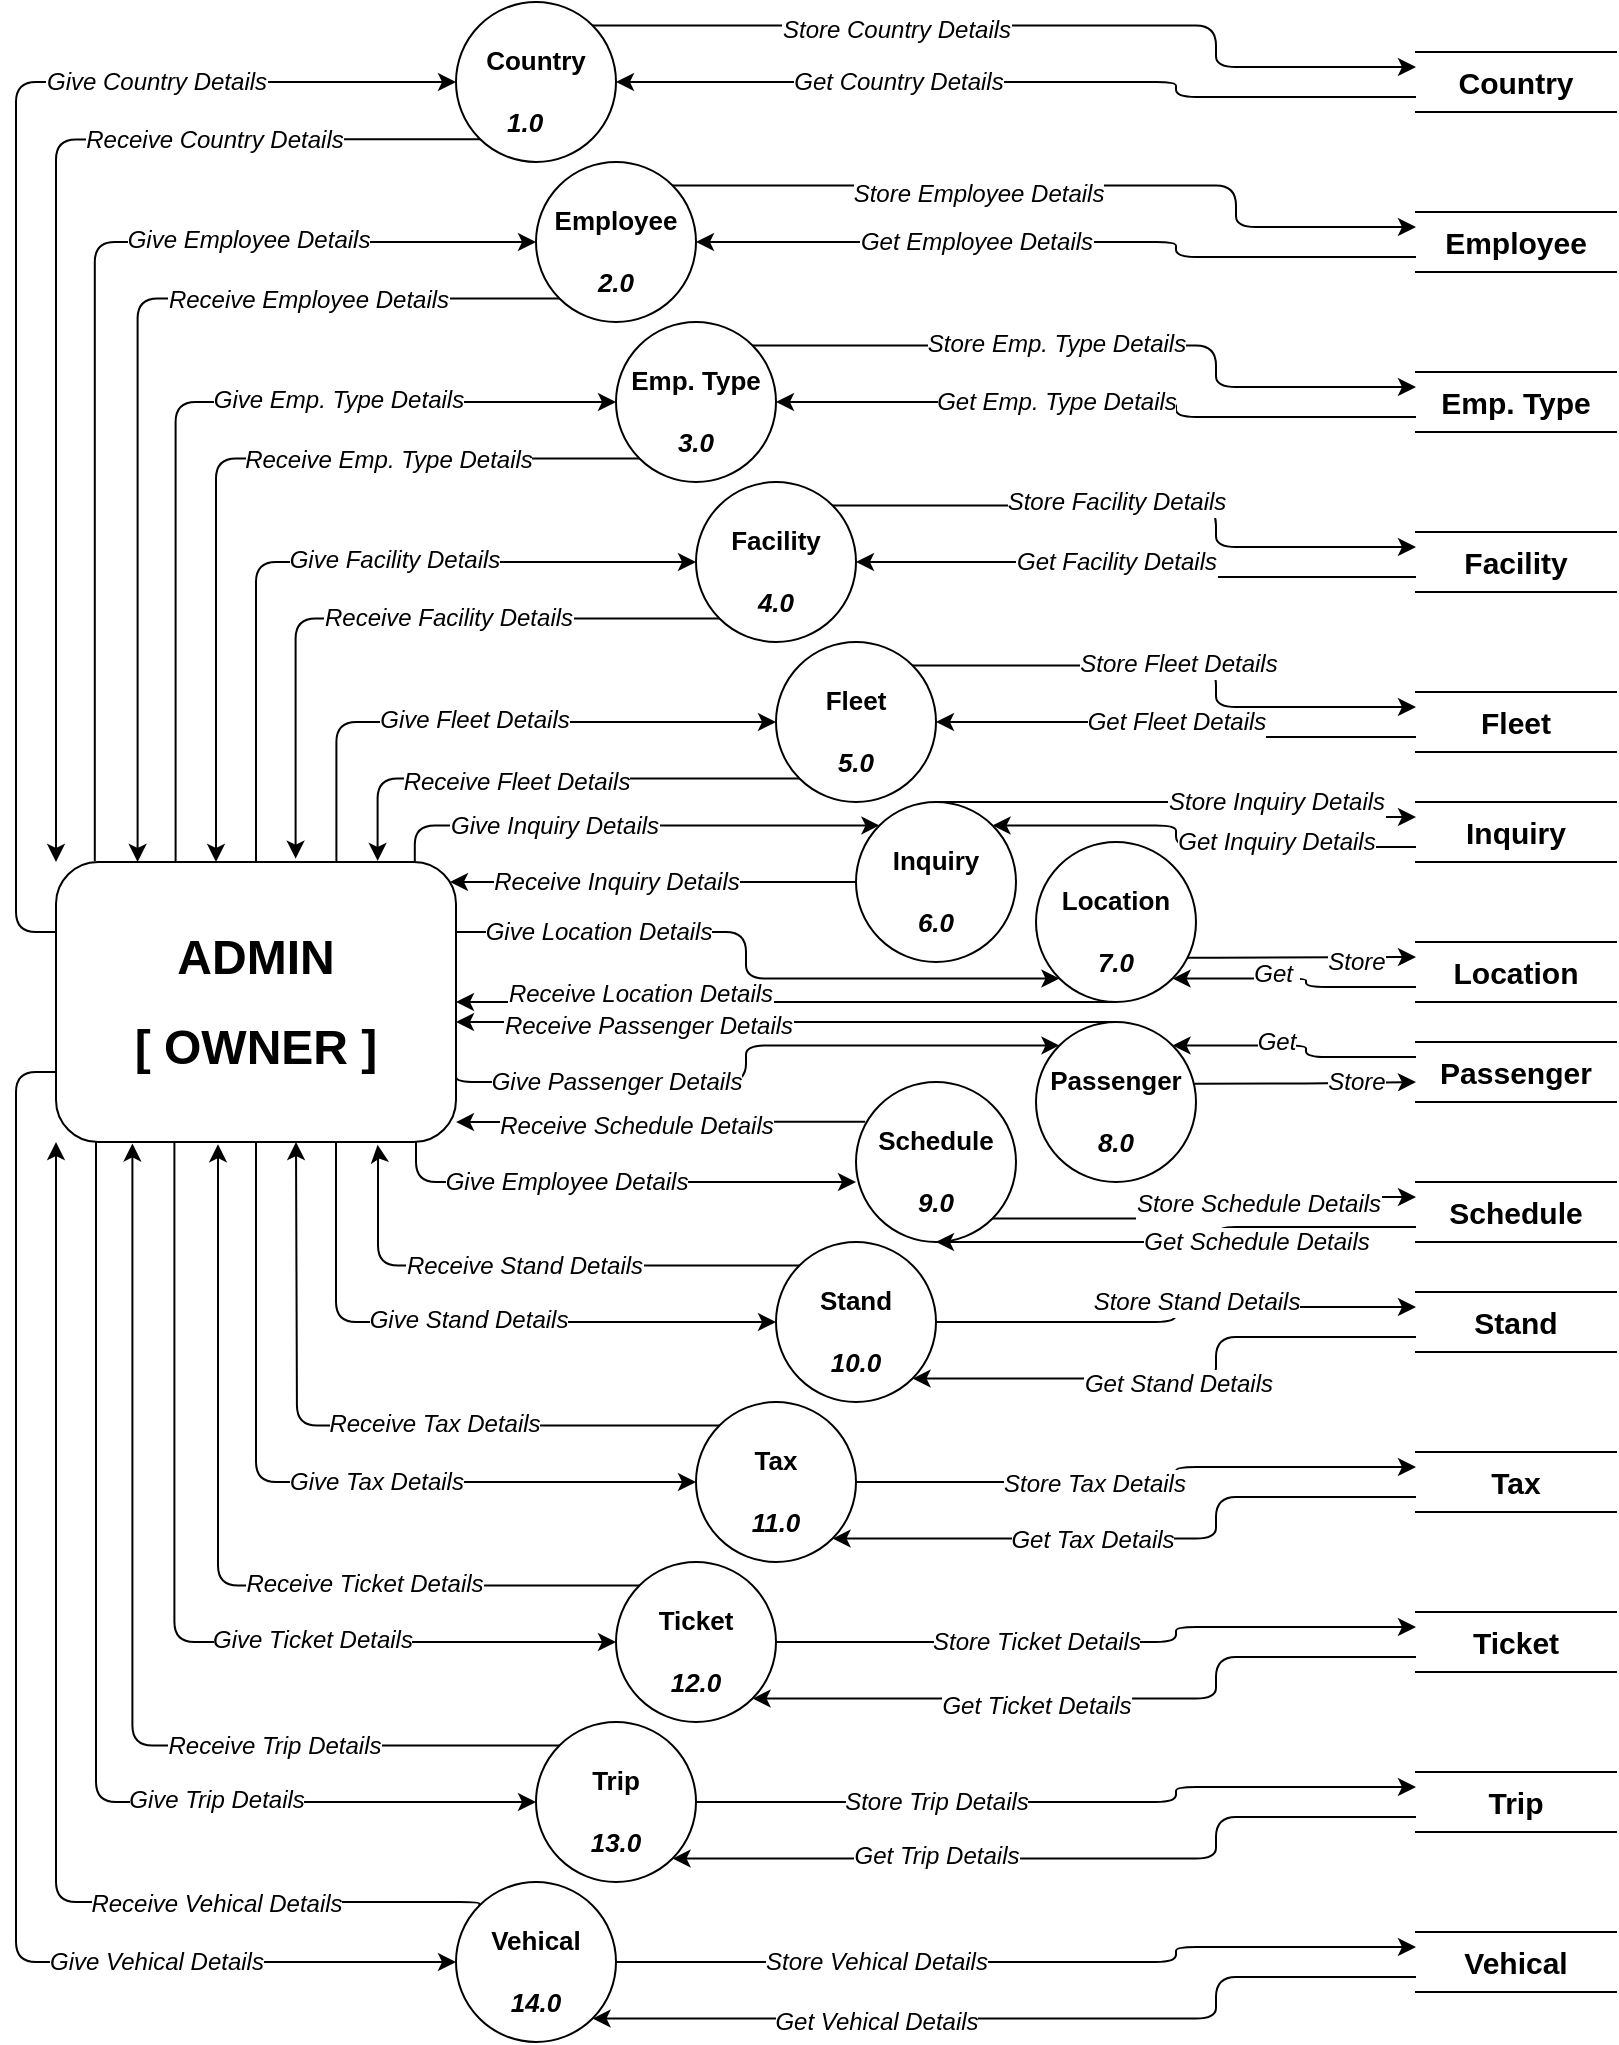 <mxfile version="22.0.0" type="device">
  <diagram name="Page-1" id="EN9GL7NKK6RQh_hEE5cA">
    <mxGraphModel dx="1600" dy="855" grid="1" gridSize="10" guides="1" tooltips="1" connect="1" arrows="1" fold="1" page="1" pageScale="1" pageWidth="850" pageHeight="1100" math="0" shadow="0">
      <root>
        <mxCell id="0" />
        <mxCell id="1" parent="0" />
        <mxCell id="LuBEs2lfz9QCBgWBiHVj-24" style="edgeStyle=orthogonalEdgeStyle;rounded=1;orthogonalLoop=1;jettySize=auto;html=1;entryX=0;entryY=0.5;entryDx=0;entryDy=0;" parent="1" edge="1">
          <mxGeometry relative="1" as="geometry">
            <mxPoint x="220" y="610" as="sourcePoint" />
            <mxPoint x="440" y="630.0" as="targetPoint" />
            <Array as="points">
              <mxPoint x="220" y="630" />
            </Array>
          </mxGeometry>
        </mxCell>
        <mxCell id="vXCZ4wz8MtLpxU2cb6QZ-22" value="Give Employee Details" style="edgeLabel;html=1;align=center;verticalAlign=middle;resizable=0;points=[];fontStyle=2;fontSize=12;rounded=1;" vertex="1" connectable="0" parent="LuBEs2lfz9QCBgWBiHVj-24">
          <mxGeometry x="-0.415" y="-1" relative="1" as="geometry">
            <mxPoint x="25" y="-1" as="offset" />
          </mxGeometry>
        </mxCell>
        <mxCell id="LuBEs2lfz9QCBgWBiHVj-26" style="edgeStyle=orthogonalEdgeStyle;rounded=1;orthogonalLoop=1;jettySize=auto;html=1;exitX=0.701;exitY=0;exitDx=0;exitDy=0;entryX=0;entryY=0.5;entryDx=0;entryDy=0;exitPerimeter=0;" parent="1" source="LuBEs2lfz9QCBgWBiHVj-1" target="LuBEs2lfz9QCBgWBiHVj-6" edge="1">
          <mxGeometry relative="1" as="geometry">
            <Array as="points">
              <mxPoint x="180" y="400" />
            </Array>
          </mxGeometry>
        </mxCell>
        <mxCell id="vXCZ4wz8MtLpxU2cb6QZ-13" value="Give Fleet Details" style="edgeLabel;html=1;align=center;verticalAlign=middle;resizable=0;points=[];fontStyle=2;fontSize=12;rounded=1;" vertex="1" connectable="0" parent="LuBEs2lfz9QCBgWBiHVj-26">
          <mxGeometry x="0.026" relative="1" as="geometry">
            <mxPoint x="-10" y="-1" as="offset" />
          </mxGeometry>
        </mxCell>
        <mxCell id="LuBEs2lfz9QCBgWBiHVj-27" style="edgeStyle=orthogonalEdgeStyle;rounded=1;orthogonalLoop=1;jettySize=auto;html=1;exitX=0.5;exitY=0;exitDx=0;exitDy=0;entryX=0;entryY=0.5;entryDx=0;entryDy=0;" parent="1" source="LuBEs2lfz9QCBgWBiHVj-1" target="LuBEs2lfz9QCBgWBiHVj-5" edge="1">
          <mxGeometry relative="1" as="geometry">
            <Array as="points">
              <mxPoint x="140" y="320" />
            </Array>
          </mxGeometry>
        </mxCell>
        <mxCell id="vXCZ4wz8MtLpxU2cb6QZ-11" value="Give Facility Details" style="edgeLabel;html=1;align=center;verticalAlign=middle;resizable=0;points=[];fontStyle=2;fontSize=12;rounded=1;" vertex="1" connectable="0" parent="LuBEs2lfz9QCBgWBiHVj-27">
          <mxGeometry x="0.078" y="2" relative="1" as="geometry">
            <mxPoint x="19" y="1" as="offset" />
          </mxGeometry>
        </mxCell>
        <mxCell id="LuBEs2lfz9QCBgWBiHVj-28" style="edgeStyle=orthogonalEdgeStyle;rounded=1;orthogonalLoop=1;jettySize=auto;html=1;exitX=0.299;exitY=0;exitDx=0;exitDy=0;entryX=0;entryY=0.5;entryDx=0;entryDy=0;exitPerimeter=0;" parent="1" source="LuBEs2lfz9QCBgWBiHVj-1" target="LuBEs2lfz9QCBgWBiHVj-4" edge="1">
          <mxGeometry relative="1" as="geometry">
            <Array as="points">
              <mxPoint x="100" y="240" />
            </Array>
          </mxGeometry>
        </mxCell>
        <mxCell id="vXCZ4wz8MtLpxU2cb6QZ-9" value="Give Emp. Type Details" style="edgeLabel;html=1;align=center;verticalAlign=middle;resizable=0;points=[];fontStyle=2;fontSize=12;rounded=1;" vertex="1" connectable="0" parent="LuBEs2lfz9QCBgWBiHVj-28">
          <mxGeometry x="0.249" y="2" relative="1" as="geometry">
            <mxPoint x="30" y="1" as="offset" />
          </mxGeometry>
        </mxCell>
        <mxCell id="LuBEs2lfz9QCBgWBiHVj-30" style="edgeStyle=orthogonalEdgeStyle;rounded=1;orthogonalLoop=1;jettySize=auto;html=1;exitX=0.097;exitY=-0.004;exitDx=0;exitDy=0;entryX=0;entryY=0.5;entryDx=0;entryDy=0;exitPerimeter=0;" parent="1" source="LuBEs2lfz9QCBgWBiHVj-1" target="LuBEs2lfz9QCBgWBiHVj-3" edge="1">
          <mxGeometry relative="1" as="geometry">
            <Array as="points">
              <mxPoint x="59" y="160" />
            </Array>
          </mxGeometry>
        </mxCell>
        <mxCell id="vXCZ4wz8MtLpxU2cb6QZ-7" value="Give Employee Details" style="edgeLabel;html=1;align=center;verticalAlign=middle;resizable=0;points=[];fontStyle=2;fontSize=12;rounded=1;" vertex="1" connectable="0" parent="LuBEs2lfz9QCBgWBiHVj-30">
          <mxGeometry x="0.426" relative="1" as="geometry">
            <mxPoint x="8" y="-1" as="offset" />
          </mxGeometry>
        </mxCell>
        <mxCell id="LuBEs2lfz9QCBgWBiHVj-31" style="edgeStyle=orthogonalEdgeStyle;rounded=1;orthogonalLoop=1;jettySize=auto;html=1;exitX=0;exitY=0.25;exitDx=0;exitDy=0;entryX=0;entryY=0.5;entryDx=0;entryDy=0;" parent="1" source="LuBEs2lfz9QCBgWBiHVj-1" target="LuBEs2lfz9QCBgWBiHVj-2" edge="1">
          <mxGeometry relative="1" as="geometry" />
        </mxCell>
        <mxCell id="vXCZ4wz8MtLpxU2cb6QZ-5" value="Give Country Details" style="edgeLabel;html=1;align=center;verticalAlign=middle;resizable=0;points=[];fontStyle=2;fontSize=12;rounded=1;" vertex="1" connectable="0" parent="LuBEs2lfz9QCBgWBiHVj-31">
          <mxGeometry x="0.61" y="-2" relative="1" as="geometry">
            <mxPoint x="-21" y="-2" as="offset" />
          </mxGeometry>
        </mxCell>
        <mxCell id="LuBEs2lfz9QCBgWBiHVj-32" style="edgeStyle=orthogonalEdgeStyle;rounded=1;orthogonalLoop=1;jettySize=auto;html=1;exitX=0;exitY=0.75;exitDx=0;exitDy=0;entryX=0;entryY=0.5;entryDx=0;entryDy=0;" parent="1" source="LuBEs2lfz9QCBgWBiHVj-1" target="LuBEs2lfz9QCBgWBiHVj-15" edge="1">
          <mxGeometry relative="1" as="geometry" />
        </mxCell>
        <mxCell id="vXCZ4wz8MtLpxU2cb6QZ-32" value="Give Vehical Details" style="edgeLabel;html=1;align=center;verticalAlign=middle;resizable=0;points=[];fontStyle=2;fontSize=12;rounded=1;" vertex="1" connectable="0" parent="LuBEs2lfz9QCBgWBiHVj-32">
          <mxGeometry x="0.489" y="-1" relative="1" as="geometry">
            <mxPoint x="25" y="-1" as="offset" />
          </mxGeometry>
        </mxCell>
        <mxCell id="LuBEs2lfz9QCBgWBiHVj-33" style="edgeStyle=orthogonalEdgeStyle;rounded=1;orthogonalLoop=1;jettySize=auto;html=1;entryX=0;entryY=0.5;entryDx=0;entryDy=0;exitX=0.1;exitY=1;exitDx=0;exitDy=0;exitPerimeter=0;" parent="1" source="LuBEs2lfz9QCBgWBiHVj-1" target="LuBEs2lfz9QCBgWBiHVj-14" edge="1">
          <mxGeometry relative="1" as="geometry">
            <mxPoint x="60" y="611" as="sourcePoint" />
            <Array as="points">
              <mxPoint x="60" y="940" />
            </Array>
          </mxGeometry>
        </mxCell>
        <mxCell id="vXCZ4wz8MtLpxU2cb6QZ-30" value="Give Trip Details" style="edgeLabel;html=1;align=center;verticalAlign=middle;resizable=0;points=[];fontStyle=2;fontSize=12;rounded=1;" vertex="1" connectable="0" parent="LuBEs2lfz9QCBgWBiHVj-33">
          <mxGeometry x="0.364" y="2" relative="1" as="geometry">
            <mxPoint x="15" y="1" as="offset" />
          </mxGeometry>
        </mxCell>
        <mxCell id="LuBEs2lfz9QCBgWBiHVj-34" style="edgeStyle=orthogonalEdgeStyle;rounded=1;orthogonalLoop=1;jettySize=auto;html=1;exitX=0.296;exitY=1.002;exitDx=0;exitDy=0;entryX=0;entryY=0.5;entryDx=0;entryDy=0;exitPerimeter=0;" parent="1" source="LuBEs2lfz9QCBgWBiHVj-1" target="LuBEs2lfz9QCBgWBiHVj-12" edge="1">
          <mxGeometry relative="1" as="geometry">
            <Array as="points">
              <mxPoint x="99" y="860" />
            </Array>
          </mxGeometry>
        </mxCell>
        <mxCell id="vXCZ4wz8MtLpxU2cb6QZ-28" value="Give Ticket Details" style="edgeLabel;html=1;align=center;verticalAlign=middle;resizable=0;points=[];fontStyle=2;fontSize=12;rounded=1;" vertex="1" connectable="0" parent="LuBEs2lfz9QCBgWBiHVj-34">
          <mxGeometry x="0.379" y="1" relative="1" as="geometry">
            <mxPoint x="-6" as="offset" />
          </mxGeometry>
        </mxCell>
        <mxCell id="LuBEs2lfz9QCBgWBiHVj-36" style="edgeStyle=orthogonalEdgeStyle;rounded=1;orthogonalLoop=1;jettySize=auto;html=1;exitX=0.5;exitY=1;exitDx=0;exitDy=0;entryX=0;entryY=0.5;entryDx=0;entryDy=0;" parent="1" source="LuBEs2lfz9QCBgWBiHVj-1" target="LuBEs2lfz9QCBgWBiHVj-13" edge="1">
          <mxGeometry relative="1" as="geometry" />
        </mxCell>
        <mxCell id="vXCZ4wz8MtLpxU2cb6QZ-26" value="Give Tax Details" style="edgeLabel;html=1;align=center;verticalAlign=middle;resizable=0;points=[];fontStyle=2;fontSize=12;rounded=1;" vertex="1" connectable="0" parent="LuBEs2lfz9QCBgWBiHVj-36">
          <mxGeometry x="0.198" y="-2" relative="1" as="geometry">
            <mxPoint x="-4" y="-2" as="offset" />
          </mxGeometry>
        </mxCell>
        <mxCell id="LuBEs2lfz9QCBgWBiHVj-37" style="edgeStyle=orthogonalEdgeStyle;rounded=1;orthogonalLoop=1;jettySize=auto;html=1;exitX=0.7;exitY=1.002;exitDx=0;exitDy=0;entryX=0;entryY=0.5;entryDx=0;entryDy=0;exitPerimeter=0;" parent="1" source="LuBEs2lfz9QCBgWBiHVj-1" target="LuBEs2lfz9QCBgWBiHVj-11" edge="1">
          <mxGeometry relative="1" as="geometry">
            <Array as="points">
              <mxPoint x="180" y="700" />
            </Array>
          </mxGeometry>
        </mxCell>
        <mxCell id="vXCZ4wz8MtLpxU2cb6QZ-24" value="Give Stand Details" style="edgeLabel;html=1;align=center;verticalAlign=middle;resizable=0;points=[];fontStyle=2;fontSize=12;rounded=1;" vertex="1" connectable="0" parent="LuBEs2lfz9QCBgWBiHVj-37">
          <mxGeometry x="-0.206" y="2" relative="1" as="geometry">
            <mxPoint x="32" y="1" as="offset" />
          </mxGeometry>
        </mxCell>
        <mxCell id="LuBEs2lfz9QCBgWBiHVj-47" style="edgeStyle=orthogonalEdgeStyle;rounded=1;orthogonalLoop=1;jettySize=auto;html=1;exitX=0.897;exitY=0.005;exitDx=0;exitDy=0;entryX=0;entryY=0;entryDx=0;entryDy=0;exitPerimeter=0;" parent="1" source="LuBEs2lfz9QCBgWBiHVj-1" target="LuBEs2lfz9QCBgWBiHVj-7" edge="1">
          <mxGeometry relative="1" as="geometry">
            <Array as="points">
              <mxPoint x="219" y="452" />
            </Array>
          </mxGeometry>
        </mxCell>
        <mxCell id="vXCZ4wz8MtLpxU2cb6QZ-15" value="Give Inquiry Details" style="edgeLabel;html=1;align=center;verticalAlign=middle;resizable=0;points=[];fontStyle=2;fontSize=12;rounded=1;" vertex="1" connectable="0" parent="LuBEs2lfz9QCBgWBiHVj-47">
          <mxGeometry x="-0.397" relative="1" as="geometry">
            <mxPoint x="12" as="offset" />
          </mxGeometry>
        </mxCell>
        <mxCell id="LuBEs2lfz9QCBgWBiHVj-49" style="edgeStyle=orthogonalEdgeStyle;rounded=1;orthogonalLoop=1;jettySize=auto;html=1;exitX=1;exitY=0.25;exitDx=0;exitDy=0;entryX=0;entryY=1;entryDx=0;entryDy=0;" parent="1" source="LuBEs2lfz9QCBgWBiHVj-1" target="LuBEs2lfz9QCBgWBiHVj-8" edge="1">
          <mxGeometry relative="1" as="geometry" />
        </mxCell>
        <mxCell id="vXCZ4wz8MtLpxU2cb6QZ-17" value="Give Location Details" style="edgeLabel;html=1;align=center;verticalAlign=middle;resizable=0;points=[];fontStyle=2;fontSize=12;rounded=1;" vertex="1" connectable="0" parent="LuBEs2lfz9QCBgWBiHVj-49">
          <mxGeometry x="-0.641" relative="1" as="geometry">
            <mxPoint x="12" as="offset" />
          </mxGeometry>
        </mxCell>
        <mxCell id="LuBEs2lfz9QCBgWBiHVj-59" style="edgeStyle=orthogonalEdgeStyle;rounded=1;orthogonalLoop=1;jettySize=auto;html=1;exitX=1;exitY=0.75;exitDx=0;exitDy=0;entryX=0;entryY=0;entryDx=0;entryDy=0;" parent="1" source="LuBEs2lfz9QCBgWBiHVj-1" target="LuBEs2lfz9QCBgWBiHVj-9" edge="1">
          <mxGeometry relative="1" as="geometry">
            <Array as="points">
              <mxPoint x="240" y="580" />
              <mxPoint x="385" y="580" />
              <mxPoint x="385" y="562" />
            </Array>
          </mxGeometry>
        </mxCell>
        <mxCell id="vXCZ4wz8MtLpxU2cb6QZ-20" value="Give Passenger Details" style="edgeLabel;html=1;align=center;verticalAlign=middle;resizable=0;points=[];fontStyle=2;fontSize=12;rounded=1;" vertex="1" connectable="0" parent="LuBEs2lfz9QCBgWBiHVj-59">
          <mxGeometry x="-0.683" y="-2" relative="1" as="geometry">
            <mxPoint x="33" y="-2" as="offset" />
          </mxGeometry>
        </mxCell>
        <mxCell id="LuBEs2lfz9QCBgWBiHVj-1" value="&lt;h1&gt;ADMIN&lt;/h1&gt;&lt;h1&gt;[ OWNER ]&lt;/h1&gt;" style="rounded=1;whiteSpace=wrap;html=1;" parent="1" vertex="1">
          <mxGeometry x="40" y="470" width="200" height="140" as="geometry" />
        </mxCell>
        <mxCell id="LuBEs2lfz9QCBgWBiHVj-39" style="edgeStyle=orthogonalEdgeStyle;rounded=1;orthogonalLoop=1;jettySize=auto;html=1;exitX=0;exitY=1;exitDx=0;exitDy=0;" parent="1" edge="1">
          <mxGeometry relative="1" as="geometry">
            <mxPoint x="40" y="470" as="targetPoint" />
            <mxPoint x="262.095" y="108.659" as="sourcePoint" />
            <Array as="points">
              <mxPoint x="40" y="109" />
            </Array>
          </mxGeometry>
        </mxCell>
        <mxCell id="vXCZ4wz8MtLpxU2cb6QZ-6" value="Receive Country Details" style="edgeLabel;html=1;align=center;verticalAlign=middle;resizable=0;points=[];fontStyle=2;fontSize=12;rounded=1;" vertex="1" connectable="0" parent="LuBEs2lfz9QCBgWBiHVj-39">
          <mxGeometry x="-0.467" relative="1" as="geometry">
            <mxPoint x="12" as="offset" />
          </mxGeometry>
        </mxCell>
        <mxCell id="LuBEs2lfz9QCBgWBiHVj-118" style="edgeStyle=orthogonalEdgeStyle;rounded=1;orthogonalLoop=1;jettySize=auto;html=1;exitX=1;exitY=0;exitDx=0;exitDy=0;entryX=0;entryY=0.25;entryDx=0;entryDy=0;" parent="1" source="LuBEs2lfz9QCBgWBiHVj-2" target="LuBEs2lfz9QCBgWBiHVj-69" edge="1">
          <mxGeometry relative="1" as="geometry">
            <Array as="points">
              <mxPoint x="620" y="52" />
              <mxPoint x="620" y="73" />
            </Array>
          </mxGeometry>
        </mxCell>
        <mxCell id="LuBEs2lfz9QCBgWBiHVj-126" value="Store Country Details" style="edgeLabel;html=1;align=center;verticalAlign=middle;resizable=0;points=[];fontSize=12;fontStyle=2;rounded=1;" parent="LuBEs2lfz9QCBgWBiHVj-118" vertex="1" connectable="0">
          <mxGeometry x="0.135" y="-2" relative="1" as="geometry">
            <mxPoint x="-94" as="offset" />
          </mxGeometry>
        </mxCell>
        <mxCell id="LuBEs2lfz9QCBgWBiHVj-2" value="Country&lt;br style=&quot;font-size: 13px;&quot;&gt;&lt;i&gt;&lt;br&gt;1.0&lt;/i&gt;&lt;span style=&quot;white-space: pre; font-size: 13px;&quot;&gt;&#x9;&lt;/span&gt;" style="ellipse;whiteSpace=wrap;html=1;fontStyle=1;verticalAlign=middle;labelPosition=center;verticalLabelPosition=middle;align=center;fontSize=13;spacingTop=10;rounded=1;" parent="1" vertex="1">
          <mxGeometry x="240" y="40" width="80" height="80" as="geometry" />
        </mxCell>
        <mxCell id="LuBEs2lfz9QCBgWBiHVj-116" style="edgeStyle=orthogonalEdgeStyle;rounded=1;orthogonalLoop=1;jettySize=auto;html=1;exitX=1;exitY=0;exitDx=0;exitDy=0;entryX=0;entryY=0.25;entryDx=0;entryDy=0;" parent="1" source="LuBEs2lfz9QCBgWBiHVj-3" target="LuBEs2lfz9QCBgWBiHVj-70" edge="1">
          <mxGeometry relative="1" as="geometry">
            <Array as="points">
              <mxPoint x="630" y="132" />
              <mxPoint x="630" y="153" />
            </Array>
          </mxGeometry>
        </mxCell>
        <mxCell id="LuBEs2lfz9QCBgWBiHVj-128" value="Store Employee Details" style="edgeLabel;html=1;align=center;verticalAlign=middle;resizable=0;points=[];fontStyle=2;fontSize=12;rounded=1;" parent="LuBEs2lfz9QCBgWBiHVj-116" vertex="1" connectable="0">
          <mxGeometry x="-0.083" y="-4" relative="1" as="geometry">
            <mxPoint x="-28" as="offset" />
          </mxGeometry>
        </mxCell>
        <mxCell id="LuBEs2lfz9QCBgWBiHVj-3" value="Employee&lt;br style=&quot;font-size: 13px;&quot;&gt;&lt;i&gt;&lt;br&gt;2.0&lt;/i&gt;" style="ellipse;whiteSpace=wrap;html=1;fontStyle=1;verticalAlign=middle;labelPosition=center;verticalLabelPosition=middle;align=center;fontSize=13;spacingTop=10;rounded=1;" parent="1" vertex="1">
          <mxGeometry x="280" y="120" width="80" height="80" as="geometry" />
        </mxCell>
        <mxCell id="LuBEs2lfz9QCBgWBiHVj-114" style="edgeStyle=orthogonalEdgeStyle;rounded=1;orthogonalLoop=1;jettySize=auto;html=1;exitX=1;exitY=0;exitDx=0;exitDy=0;entryX=0;entryY=0.25;entryDx=0;entryDy=0;" parent="1" source="LuBEs2lfz9QCBgWBiHVj-4" target="LuBEs2lfz9QCBgWBiHVj-71" edge="1">
          <mxGeometry relative="1" as="geometry">
            <Array as="points">
              <mxPoint x="620" y="212" />
              <mxPoint x="620" y="233" />
            </Array>
          </mxGeometry>
        </mxCell>
        <mxCell id="LuBEs2lfz9QCBgWBiHVj-130" value="Store Emp. Type Details" style="edgeLabel;html=1;align=center;verticalAlign=middle;resizable=0;points=[];fontSize=12;fontStyle=2;rounded=1;" parent="LuBEs2lfz9QCBgWBiHVj-114" vertex="1" connectable="0">
          <mxGeometry x="-0.42" y="1" relative="1" as="geometry">
            <mxPoint x="49" as="offset" />
          </mxGeometry>
        </mxCell>
        <mxCell id="LuBEs2lfz9QCBgWBiHVj-4" value="Emp. Type&lt;br style=&quot;font-size: 13px;&quot;&gt;&lt;i&gt;&lt;br&gt;3.0&lt;/i&gt;" style="ellipse;whiteSpace=wrap;html=1;fontStyle=1;verticalAlign=middle;labelPosition=center;verticalLabelPosition=middle;align=center;fontSize=13;spacingTop=10;rounded=1;" parent="1" vertex="1">
          <mxGeometry x="320" y="200" width="80" height="80" as="geometry" />
        </mxCell>
        <mxCell id="LuBEs2lfz9QCBgWBiHVj-110" style="edgeStyle=orthogonalEdgeStyle;rounded=1;orthogonalLoop=1;jettySize=auto;html=1;exitX=1;exitY=0;exitDx=0;exitDy=0;entryX=0;entryY=0.25;entryDx=0;entryDy=0;" parent="1" source="LuBEs2lfz9QCBgWBiHVj-5" target="LuBEs2lfz9QCBgWBiHVj-72" edge="1">
          <mxGeometry relative="1" as="geometry">
            <Array as="points">
              <mxPoint x="620" y="292" />
              <mxPoint x="620" y="313" />
            </Array>
          </mxGeometry>
        </mxCell>
        <mxCell id="LuBEs2lfz9QCBgWBiHVj-132" value="Store Facility Details" style="edgeLabel;html=1;align=center;verticalAlign=middle;resizable=0;points=[];fontSize=12;fontStyle=2;rounded=1;" parent="LuBEs2lfz9QCBgWBiHVj-110" vertex="1" connectable="0">
          <mxGeometry x="-0.375" y="2" relative="1" as="geometry">
            <mxPoint x="44" as="offset" />
          </mxGeometry>
        </mxCell>
        <mxCell id="LuBEs2lfz9QCBgWBiHVj-5" value="Facility&lt;br style=&quot;font-size: 13px;&quot;&gt;&lt;i&gt;&lt;br&gt;4.0&lt;/i&gt;" style="ellipse;whiteSpace=wrap;html=1;fontStyle=1;verticalAlign=middle;labelPosition=center;verticalLabelPosition=middle;align=center;fontSize=13;spacingTop=10;rounded=1;" parent="1" vertex="1">
          <mxGeometry x="360" y="280" width="80" height="80" as="geometry" />
        </mxCell>
        <mxCell id="LuBEs2lfz9QCBgWBiHVj-106" style="edgeStyle=orthogonalEdgeStyle;rounded=1;orthogonalLoop=1;jettySize=auto;html=1;exitX=1;exitY=0;exitDx=0;exitDy=0;entryX=0;entryY=0.25;entryDx=0;entryDy=0;" parent="1" source="LuBEs2lfz9QCBgWBiHVj-6" target="LuBEs2lfz9QCBgWBiHVj-73" edge="1">
          <mxGeometry relative="1" as="geometry">
            <Array as="points">
              <mxPoint x="620" y="372" />
              <mxPoint x="620" y="393" />
            </Array>
          </mxGeometry>
        </mxCell>
        <mxCell id="LuBEs2lfz9QCBgWBiHVj-134" value="Store Fleet Details" style="edgeLabel;html=1;align=center;verticalAlign=middle;resizable=0;points=[];fontSize=12;fontStyle=2;rounded=1;" parent="LuBEs2lfz9QCBgWBiHVj-106" vertex="1" connectable="0">
          <mxGeometry x="-0.289" y="1" relative="1" as="geometry">
            <mxPoint x="35" as="offset" />
          </mxGeometry>
        </mxCell>
        <mxCell id="LuBEs2lfz9QCBgWBiHVj-6" value="Fleet&lt;br style=&quot;font-size: 13px;&quot;&gt;&lt;i&gt;&lt;br&gt;5.0&lt;/i&gt;" style="ellipse;whiteSpace=wrap;html=1;fontStyle=1;verticalAlign=middle;labelPosition=center;verticalLabelPosition=middle;align=center;fontSize=13;spacingTop=10;rounded=1;" parent="1" vertex="1">
          <mxGeometry x="400" y="360" width="80" height="80" as="geometry" />
        </mxCell>
        <mxCell id="LuBEs2lfz9QCBgWBiHVj-89" style="edgeStyle=orthogonalEdgeStyle;rounded=1;orthogonalLoop=1;jettySize=auto;html=1;exitX=0.5;exitY=0;exitDx=0;exitDy=0;entryX=0;entryY=0.25;entryDx=0;entryDy=0;" parent="1" source="LuBEs2lfz9QCBgWBiHVj-7" target="LuBEs2lfz9QCBgWBiHVj-74" edge="1">
          <mxGeometry relative="1" as="geometry">
            <Array as="points">
              <mxPoint x="620" y="440" />
              <mxPoint x="620" y="447" />
            </Array>
          </mxGeometry>
        </mxCell>
        <mxCell id="LuBEs2lfz9QCBgWBiHVj-136" value="Store Inquiry Details" style="edgeLabel;html=1;align=center;verticalAlign=middle;resizable=0;points=[];fontSize=12;fontStyle=2;rounded=1;" parent="LuBEs2lfz9QCBgWBiHVj-89" vertex="1" connectable="0">
          <mxGeometry x="-0.138" y="1" relative="1" as="geometry">
            <mxPoint x="63" y="1" as="offset" />
          </mxGeometry>
        </mxCell>
        <mxCell id="LuBEs2lfz9QCBgWBiHVj-7" value="Inquiry&lt;br style=&quot;font-size: 13px;&quot;&gt;&lt;i&gt;&lt;br&gt;6.0&lt;/i&gt;" style="ellipse;whiteSpace=wrap;html=1;fontStyle=1;verticalAlign=middle;labelPosition=center;verticalLabelPosition=middle;align=center;fontSize=13;spacingTop=10;rounded=1;" parent="1" vertex="1">
          <mxGeometry x="440" y="440" width="80" height="80" as="geometry" />
        </mxCell>
        <mxCell id="LuBEs2lfz9QCBgWBiHVj-53" style="edgeStyle=orthogonalEdgeStyle;rounded=1;orthogonalLoop=1;jettySize=auto;html=1;exitX=0.5;exitY=1;exitDx=0;exitDy=0;entryX=1;entryY=0.5;entryDx=0;entryDy=0;" parent="1" source="LuBEs2lfz9QCBgWBiHVj-8" target="LuBEs2lfz9QCBgWBiHVj-1" edge="1">
          <mxGeometry relative="1" as="geometry">
            <Array as="points">
              <mxPoint x="480" y="540" />
              <mxPoint x="480" y="540" />
            </Array>
          </mxGeometry>
        </mxCell>
        <mxCell id="vXCZ4wz8MtLpxU2cb6QZ-18" value="Receive Location Details" style="edgeLabel;html=1;align=center;verticalAlign=middle;resizable=0;points=[];fontStyle=2;fontSize=12;rounded=1;" vertex="1" connectable="0" parent="LuBEs2lfz9QCBgWBiHVj-53">
          <mxGeometry x="0.646" y="-1" relative="1" as="geometry">
            <mxPoint x="33" y="-3" as="offset" />
          </mxGeometry>
        </mxCell>
        <mxCell id="LuBEs2lfz9QCBgWBiHVj-91" style="edgeStyle=orthogonalEdgeStyle;rounded=1;orthogonalLoop=1;jettySize=auto;html=1;exitX=0.941;exitY=0.724;exitDx=0;exitDy=0;entryX=0;entryY=0.25;entryDx=0;entryDy=0;exitPerimeter=0;" parent="1" source="LuBEs2lfz9QCBgWBiHVj-8" target="LuBEs2lfz9QCBgWBiHVj-75" edge="1">
          <mxGeometry relative="1" as="geometry">
            <Array as="points">
              <mxPoint x="610" y="518" />
            </Array>
          </mxGeometry>
        </mxCell>
        <mxCell id="LuBEs2lfz9QCBgWBiHVj-138" value="Store" style="edgeLabel;html=1;align=center;verticalAlign=middle;resizable=0;points=[];fontSize=12;fontStyle=2;rounded=1;" parent="LuBEs2lfz9QCBgWBiHVj-91" vertex="1" connectable="0">
          <mxGeometry x="-0.081" y="-3" relative="1" as="geometry">
            <mxPoint x="32" y="-1" as="offset" />
          </mxGeometry>
        </mxCell>
        <mxCell id="LuBEs2lfz9QCBgWBiHVj-8" value="Location&lt;br style=&quot;font-size: 13px;&quot;&gt;&lt;i&gt;&lt;br&gt;7.0&lt;/i&gt;" style="ellipse;whiteSpace=wrap;html=1;fontStyle=1;verticalAlign=middle;labelPosition=center;verticalLabelPosition=middle;align=center;fontSize=13;spacingTop=10;rounded=1;" parent="1" vertex="1">
          <mxGeometry x="530" y="460" width="80" height="80" as="geometry" />
        </mxCell>
        <mxCell id="LuBEs2lfz9QCBgWBiHVj-102" style="edgeStyle=orthogonalEdgeStyle;rounded=1;orthogonalLoop=1;jettySize=auto;html=1;exitX=0.99;exitY=0.404;exitDx=0;exitDy=0;entryX=0;entryY=0.75;entryDx=0;entryDy=0;exitPerimeter=0;" parent="1" edge="1">
          <mxGeometry relative="1" as="geometry">
            <mxPoint x="609.2" y="580.82" as="sourcePoint" />
            <mxPoint x="720" y="580" as="targetPoint" />
            <Array as="points">
              <mxPoint x="665" y="581" />
            </Array>
          </mxGeometry>
        </mxCell>
        <mxCell id="LuBEs2lfz9QCBgWBiHVj-141" value="Store" style="edgeLabel;html=1;align=center;verticalAlign=middle;resizable=0;points=[];fontSize=12;fontStyle=2;rounded=1;" parent="LuBEs2lfz9QCBgWBiHVj-102" vertex="1" connectable="0">
          <mxGeometry x="-0.145" y="3" relative="1" as="geometry">
            <mxPoint x="33" y="2" as="offset" />
          </mxGeometry>
        </mxCell>
        <mxCell id="LuBEs2lfz9QCBgWBiHVj-9" value="Passenger&lt;br style=&quot;font-size: 13px;&quot;&gt;&lt;i&gt;&lt;br&gt;8.0&lt;/i&gt;" style="ellipse;whiteSpace=wrap;html=1;fontStyle=1;verticalAlign=middle;labelPosition=center;verticalLabelPosition=middle;align=center;fontSize=13;spacingTop=10;rounded=1;" parent="1" vertex="1">
          <mxGeometry x="530" y="550" width="80" height="80" as="geometry" />
        </mxCell>
        <mxCell id="LuBEs2lfz9QCBgWBiHVj-95" style="edgeStyle=orthogonalEdgeStyle;rounded=1;orthogonalLoop=1;jettySize=auto;html=1;exitX=1;exitY=1;exitDx=0;exitDy=0;entryX=0;entryY=0.25;entryDx=0;entryDy=0;" parent="1" source="LuBEs2lfz9QCBgWBiHVj-10" target="LuBEs2lfz9QCBgWBiHVj-82" edge="1">
          <mxGeometry relative="1" as="geometry">
            <Array as="points">
              <mxPoint x="600" y="648" />
              <mxPoint x="600" y="638" />
            </Array>
          </mxGeometry>
        </mxCell>
        <mxCell id="LuBEs2lfz9QCBgWBiHVj-146" value="Store Schedule Details" style="edgeLabel;html=1;align=center;verticalAlign=middle;resizable=0;points=[];fontSize=12;fontStyle=2;rounded=1;" parent="LuBEs2lfz9QCBgWBiHVj-95" vertex="1" connectable="0">
          <mxGeometry x="0.233" relative="1" as="geometry">
            <mxPoint x="6" y="3" as="offset" />
          </mxGeometry>
        </mxCell>
        <mxCell id="LuBEs2lfz9QCBgWBiHVj-10" value="Schedule&lt;br style=&quot;font-size: 13px;&quot;&gt;&lt;i&gt;&lt;br&gt;9.0&lt;/i&gt;" style="ellipse;whiteSpace=wrap;html=1;fontStyle=1;verticalAlign=middle;labelPosition=center;verticalLabelPosition=middle;align=center;fontSize=13;spacingTop=10;rounded=1;" parent="1" vertex="1">
          <mxGeometry x="440" y="580" width="80" height="80" as="geometry" />
        </mxCell>
        <mxCell id="LuBEs2lfz9QCBgWBiHVj-108" style="edgeStyle=orthogonalEdgeStyle;rounded=1;orthogonalLoop=1;jettySize=auto;html=1;exitX=1;exitY=0.5;exitDx=0;exitDy=0;entryX=0;entryY=0.25;entryDx=0;entryDy=0;" parent="1" source="LuBEs2lfz9QCBgWBiHVj-11" target="LuBEs2lfz9QCBgWBiHVj-81" edge="1">
          <mxGeometry relative="1" as="geometry">
            <Array as="points">
              <mxPoint x="600" y="700" />
              <mxPoint x="600" y="693" />
            </Array>
          </mxGeometry>
        </mxCell>
        <mxCell id="LuBEs2lfz9QCBgWBiHVj-148" value="Store Stand Details" style="edgeLabel;html=1;align=center;verticalAlign=middle;resizable=0;points=[];fontSize=12;fontStyle=2;rounded=1;" parent="LuBEs2lfz9QCBgWBiHVj-108" vertex="1" connectable="0">
          <mxGeometry x="-0.323" y="-2" relative="1" as="geometry">
            <mxPoint x="46" y="-12" as="offset" />
          </mxGeometry>
        </mxCell>
        <mxCell id="LuBEs2lfz9QCBgWBiHVj-11" value="Stand&lt;br style=&quot;font-size: 13px;&quot;&gt;&lt;i&gt;&lt;br&gt;10.0&lt;/i&gt;" style="ellipse;whiteSpace=wrap;html=1;fontStyle=1;verticalAlign=middle;labelPosition=center;verticalLabelPosition=middle;align=center;fontSize=13;spacingTop=10;rounded=1;" parent="1" vertex="1">
          <mxGeometry x="400" y="660" width="80" height="80" as="geometry" />
        </mxCell>
        <mxCell id="LuBEs2lfz9QCBgWBiHVj-120" style="edgeStyle=orthogonalEdgeStyle;rounded=1;orthogonalLoop=1;jettySize=auto;html=1;exitX=1;exitY=0.5;exitDx=0;exitDy=0;entryX=0;entryY=0.25;entryDx=0;entryDy=0;" parent="1" source="LuBEs2lfz9QCBgWBiHVj-12" target="LuBEs2lfz9QCBgWBiHVj-79" edge="1">
          <mxGeometry relative="1" as="geometry">
            <Array as="points">
              <mxPoint x="600" y="860" />
              <mxPoint x="600" y="853" />
            </Array>
          </mxGeometry>
        </mxCell>
        <mxCell id="LuBEs2lfz9QCBgWBiHVj-152" value="Store Ticket Details" style="edgeLabel;html=1;align=center;verticalAlign=middle;resizable=0;points=[];fontSize=12;fontStyle=2;rounded=1;" parent="LuBEs2lfz9QCBgWBiHVj-120" vertex="1" connectable="0">
          <mxGeometry x="-0.432" relative="1" as="geometry">
            <mxPoint x="37" as="offset" />
          </mxGeometry>
        </mxCell>
        <mxCell id="LuBEs2lfz9QCBgWBiHVj-12" value="Ticket&lt;br style=&quot;font-size: 13px;&quot;&gt;&lt;i&gt;&lt;br&gt;12.0&lt;/i&gt;" style="ellipse;whiteSpace=wrap;html=1;fontStyle=1;verticalAlign=middle;labelPosition=center;verticalLabelPosition=middle;align=center;fontSize=13;spacingTop=10;rounded=1;" parent="1" vertex="1">
          <mxGeometry x="320" y="820" width="80" height="80" as="geometry" />
        </mxCell>
        <mxCell id="LuBEs2lfz9QCBgWBiHVj-112" style="edgeStyle=orthogonalEdgeStyle;rounded=1;orthogonalLoop=1;jettySize=auto;html=1;exitX=1;exitY=0.5;exitDx=0;exitDy=0;entryX=0;entryY=0.25;entryDx=0;entryDy=0;" parent="1" source="LuBEs2lfz9QCBgWBiHVj-13" target="LuBEs2lfz9QCBgWBiHVj-80" edge="1">
          <mxGeometry relative="1" as="geometry">
            <Array as="points">
              <mxPoint x="600" y="780" />
              <mxPoint x="600" y="773" />
            </Array>
          </mxGeometry>
        </mxCell>
        <mxCell id="LuBEs2lfz9QCBgWBiHVj-150" value="Store Tax Details" style="edgeLabel;html=1;align=center;verticalAlign=middle;resizable=0;points=[];fontSize=12;fontStyle=2;rounded=1;" parent="LuBEs2lfz9QCBgWBiHVj-112" vertex="1" connectable="0">
          <mxGeometry x="-0.173" y="-1" relative="1" as="geometry">
            <mxPoint as="offset" />
          </mxGeometry>
        </mxCell>
        <mxCell id="LuBEs2lfz9QCBgWBiHVj-13" value="Tax&lt;br style=&quot;font-size: 13px;&quot;&gt;&lt;i&gt;&lt;br&gt;11.0&lt;/i&gt;" style="ellipse;whiteSpace=wrap;html=1;fontStyle=1;verticalAlign=middle;labelPosition=center;verticalLabelPosition=middle;align=center;fontSize=13;spacingTop=10;rounded=1;" parent="1" vertex="1">
          <mxGeometry x="360" y="740" width="80" height="80" as="geometry" />
        </mxCell>
        <mxCell id="LuBEs2lfz9QCBgWBiHVj-122" style="edgeStyle=orthogonalEdgeStyle;rounded=1;orthogonalLoop=1;jettySize=auto;html=1;exitX=1;exitY=0.5;exitDx=0;exitDy=0;entryX=0;entryY=0.25;entryDx=0;entryDy=0;" parent="1" source="LuBEs2lfz9QCBgWBiHVj-14" target="LuBEs2lfz9QCBgWBiHVj-77" edge="1">
          <mxGeometry relative="1" as="geometry">
            <Array as="points">
              <mxPoint x="600" y="940" />
              <mxPoint x="600" y="933" />
            </Array>
          </mxGeometry>
        </mxCell>
        <mxCell id="LuBEs2lfz9QCBgWBiHVj-154" value="Store Trip Details" style="edgeLabel;html=1;align=center;verticalAlign=middle;resizable=0;points=[];fontSize=12;fontStyle=2;rounded=1;" parent="LuBEs2lfz9QCBgWBiHVj-122" vertex="1" connectable="0">
          <mxGeometry x="-0.444" y="-1" relative="1" as="geometry">
            <mxPoint x="18" y="-1" as="offset" />
          </mxGeometry>
        </mxCell>
        <mxCell id="LuBEs2lfz9QCBgWBiHVj-14" value="Trip&lt;br style=&quot;font-size: 13px;&quot;&gt;&lt;i&gt;&lt;br&gt;13.0&lt;/i&gt;" style="ellipse;whiteSpace=wrap;html=1;fontStyle=1;verticalAlign=middle;labelPosition=center;verticalLabelPosition=middle;align=center;fontSize=13;spacingTop=10;rounded=1;" parent="1" vertex="1">
          <mxGeometry x="280" y="900" width="80" height="80" as="geometry" />
        </mxCell>
        <mxCell id="LuBEs2lfz9QCBgWBiHVj-60" style="edgeStyle=orthogonalEdgeStyle;rounded=1;orthogonalLoop=1;jettySize=auto;html=1;exitX=0;exitY=0;exitDx=0;exitDy=0;entryX=0;entryY=1;entryDx=0;entryDy=0;" parent="1" source="LuBEs2lfz9QCBgWBiHVj-15" target="LuBEs2lfz9QCBgWBiHVj-1" edge="1">
          <mxGeometry relative="1" as="geometry">
            <Array as="points">
              <mxPoint x="252" y="990" />
              <mxPoint x="40" y="990" />
            </Array>
          </mxGeometry>
        </mxCell>
        <mxCell id="vXCZ4wz8MtLpxU2cb6QZ-31" value="Receive Vehical Details" style="edgeLabel;html=1;align=center;verticalAlign=middle;resizable=0;points=[];fontStyle=2;fontSize=12;rounded=1;" vertex="1" connectable="0" parent="LuBEs2lfz9QCBgWBiHVj-60">
          <mxGeometry x="-0.477" y="1" relative="1" as="geometry">
            <mxPoint x="21" as="offset" />
          </mxGeometry>
        </mxCell>
        <mxCell id="LuBEs2lfz9QCBgWBiHVj-124" style="edgeStyle=orthogonalEdgeStyle;rounded=1;orthogonalLoop=1;jettySize=auto;html=1;exitX=1;exitY=0.5;exitDx=0;exitDy=0;entryX=0;entryY=0.25;entryDx=0;entryDy=0;" parent="1" source="LuBEs2lfz9QCBgWBiHVj-15" target="LuBEs2lfz9QCBgWBiHVj-76" edge="1">
          <mxGeometry relative="1" as="geometry">
            <Array as="points">
              <mxPoint x="600" y="1020" />
              <mxPoint x="600" y="1013" />
            </Array>
          </mxGeometry>
        </mxCell>
        <mxCell id="LuBEs2lfz9QCBgWBiHVj-156" value="Store Vehical Details" style="edgeLabel;html=1;align=center;verticalAlign=middle;resizable=0;points=[];fontSize=12;fontStyle=2;rounded=1;" parent="LuBEs2lfz9QCBgWBiHVj-124" vertex="1" connectable="0">
          <mxGeometry x="-0.339" y="-3" relative="1" as="geometry">
            <mxPoint x="-5" y="-3" as="offset" />
          </mxGeometry>
        </mxCell>
        <mxCell id="LuBEs2lfz9QCBgWBiHVj-15" value="Vehical&lt;br style=&quot;font-size: 13px;&quot;&gt;&lt;i&gt;&lt;br&gt;14.0&lt;/i&gt;" style="ellipse;whiteSpace=wrap;html=1;fontStyle=1;verticalAlign=middle;labelPosition=center;verticalLabelPosition=middle;align=center;fontSize=13;spacingTop=10;rounded=1;" parent="1" vertex="1">
          <mxGeometry x="240" y="980" width="80" height="80" as="geometry" />
        </mxCell>
        <mxCell id="LuBEs2lfz9QCBgWBiHVj-41" style="edgeStyle=orthogonalEdgeStyle;rounded=1;orthogonalLoop=1;jettySize=auto;html=1;exitX=0;exitY=1;exitDx=0;exitDy=0;entryX=0.204;entryY=0;entryDx=0;entryDy=0;entryPerimeter=0;" parent="1" source="LuBEs2lfz9QCBgWBiHVj-3" target="LuBEs2lfz9QCBgWBiHVj-1" edge="1">
          <mxGeometry relative="1" as="geometry" />
        </mxCell>
        <mxCell id="vXCZ4wz8MtLpxU2cb6QZ-8" value="Receive Employee Details" style="edgeLabel;html=1;align=center;verticalAlign=middle;resizable=0;points=[];fontStyle=2;fontSize=12;rounded=1;" vertex="1" connectable="0" parent="LuBEs2lfz9QCBgWBiHVj-41">
          <mxGeometry x="-0.405" y="1" relative="1" as="geometry">
            <mxPoint x="21" y="-1" as="offset" />
          </mxGeometry>
        </mxCell>
        <mxCell id="LuBEs2lfz9QCBgWBiHVj-42" style="edgeStyle=orthogonalEdgeStyle;rounded=1;orthogonalLoop=1;jettySize=auto;html=1;exitX=0;exitY=1;exitDx=0;exitDy=0;entryX=0.4;entryY=0;entryDx=0;entryDy=0;entryPerimeter=0;" parent="1" source="LuBEs2lfz9QCBgWBiHVj-4" target="LuBEs2lfz9QCBgWBiHVj-1" edge="1">
          <mxGeometry relative="1" as="geometry" />
        </mxCell>
        <mxCell id="vXCZ4wz8MtLpxU2cb6QZ-10" value="Receive Emp. Type Details" style="edgeLabel;html=1;align=center;verticalAlign=middle;resizable=0;points=[];fontStyle=2;fontSize=12;rounded=1;" vertex="1" connectable="0" parent="LuBEs2lfz9QCBgWBiHVj-42">
          <mxGeometry x="-0.233" y="1" relative="1" as="geometry">
            <mxPoint x="33" y="-1" as="offset" />
          </mxGeometry>
        </mxCell>
        <mxCell id="LuBEs2lfz9QCBgWBiHVj-43" style="edgeStyle=orthogonalEdgeStyle;rounded=1;orthogonalLoop=1;jettySize=auto;html=1;exitX=0;exitY=1;exitDx=0;exitDy=0;entryX=0.599;entryY=-0.012;entryDx=0;entryDy=0;entryPerimeter=0;" parent="1" source="LuBEs2lfz9QCBgWBiHVj-5" target="LuBEs2lfz9QCBgWBiHVj-1" edge="1">
          <mxGeometry relative="1" as="geometry" />
        </mxCell>
        <mxCell id="vXCZ4wz8MtLpxU2cb6QZ-12" value="Receive Facility Details" style="edgeLabel;html=1;align=center;verticalAlign=middle;resizable=0;points=[];fontStyle=2;fontSize=12;rounded=1;" vertex="1" connectable="0" parent="LuBEs2lfz9QCBgWBiHVj-43">
          <mxGeometry x="0.004" y="-1" relative="1" as="geometry">
            <mxPoint x="31" as="offset" />
          </mxGeometry>
        </mxCell>
        <mxCell id="LuBEs2lfz9QCBgWBiHVj-45" style="edgeStyle=orthogonalEdgeStyle;rounded=1;orthogonalLoop=1;jettySize=auto;html=1;exitX=0;exitY=1;exitDx=0;exitDy=0;entryX=0.804;entryY=-0.004;entryDx=0;entryDy=0;entryPerimeter=0;" parent="1" source="LuBEs2lfz9QCBgWBiHVj-6" target="LuBEs2lfz9QCBgWBiHVj-1" edge="1">
          <mxGeometry relative="1" as="geometry" />
        </mxCell>
        <mxCell id="vXCZ4wz8MtLpxU2cb6QZ-14" value="Receive Fleet Details" style="edgeLabel;html=1;align=center;verticalAlign=middle;resizable=0;points=[];fontStyle=2;fontSize=12;rounded=1;" vertex="1" connectable="0" parent="LuBEs2lfz9QCBgWBiHVj-45">
          <mxGeometry x="0.311" y="1" relative="1" as="geometry">
            <mxPoint x="23" as="offset" />
          </mxGeometry>
        </mxCell>
        <mxCell id="LuBEs2lfz9QCBgWBiHVj-48" style="edgeStyle=orthogonalEdgeStyle;rounded=1;orthogonalLoop=1;jettySize=auto;html=1;exitX=0;exitY=0.5;exitDx=0;exitDy=0;entryX=0.985;entryY=0.071;entryDx=0;entryDy=0;entryPerimeter=0;" parent="1" source="LuBEs2lfz9QCBgWBiHVj-7" target="LuBEs2lfz9QCBgWBiHVj-1" edge="1">
          <mxGeometry relative="1" as="geometry" />
        </mxCell>
        <mxCell id="vXCZ4wz8MtLpxU2cb6QZ-16" value="Receive Inquiry Details" style="edgeLabel;html=1;align=center;verticalAlign=middle;resizable=0;points=[];fontStyle=2;fontSize=12;rounded=1;" vertex="1" connectable="0" parent="LuBEs2lfz9QCBgWBiHVj-48">
          <mxGeometry x="0.534" relative="1" as="geometry">
            <mxPoint x="36" as="offset" />
          </mxGeometry>
        </mxCell>
        <mxCell id="LuBEs2lfz9QCBgWBiHVj-57" style="edgeStyle=orthogonalEdgeStyle;rounded=1;orthogonalLoop=1;jettySize=auto;html=1;exitX=0.5;exitY=1;exitDx=0;exitDy=0;entryX=1;entryY=0.5;entryDx=0;entryDy=0;" parent="1" edge="1">
          <mxGeometry relative="1" as="geometry">
            <mxPoint x="570" y="550" as="sourcePoint" />
            <mxPoint x="240" y="550" as="targetPoint" />
            <Array as="points">
              <mxPoint x="370" y="550" />
              <mxPoint x="370" y="550" />
            </Array>
          </mxGeometry>
        </mxCell>
        <mxCell id="vXCZ4wz8MtLpxU2cb6QZ-19" value="Receive Passenger Details" style="edgeLabel;html=1;align=center;verticalAlign=middle;resizable=0;points=[];fontStyle=2;fontSize=12;rounded=1;" vertex="1" connectable="0" parent="LuBEs2lfz9QCBgWBiHVj-57">
          <mxGeometry x="-0.018" relative="1" as="geometry">
            <mxPoint x="-72" y="2" as="offset" />
          </mxGeometry>
        </mxCell>
        <mxCell id="LuBEs2lfz9QCBgWBiHVj-61" style="edgeStyle=orthogonalEdgeStyle;rounded=1;orthogonalLoop=1;jettySize=auto;html=1;exitX=0;exitY=0;exitDx=0;exitDy=0;entryX=0.191;entryY=1.005;entryDx=0;entryDy=0;entryPerimeter=0;" parent="1" source="LuBEs2lfz9QCBgWBiHVj-14" target="LuBEs2lfz9QCBgWBiHVj-1" edge="1">
          <mxGeometry relative="1" as="geometry" />
        </mxCell>
        <mxCell id="vXCZ4wz8MtLpxU2cb6QZ-29" value="Receive Trip Details" style="edgeLabel;html=1;align=center;verticalAlign=middle;resizable=0;points=[];fontStyle=2;fontSize=12;rounded=1;" vertex="1" connectable="0" parent="LuBEs2lfz9QCBgWBiHVj-61">
          <mxGeometry x="-0.387" y="1" relative="1" as="geometry">
            <mxPoint x="15" y="-1" as="offset" />
          </mxGeometry>
        </mxCell>
        <mxCell id="LuBEs2lfz9QCBgWBiHVj-62" style="edgeStyle=orthogonalEdgeStyle;rounded=1;orthogonalLoop=1;jettySize=auto;html=1;exitX=0;exitY=0;exitDx=0;exitDy=0;entryX=0.406;entryY=1.008;entryDx=0;entryDy=0;entryPerimeter=0;" parent="1" source="LuBEs2lfz9QCBgWBiHVj-12" target="LuBEs2lfz9QCBgWBiHVj-1" edge="1">
          <mxGeometry relative="1" as="geometry">
            <Array as="points">
              <mxPoint x="121" y="832" />
              <mxPoint x="121" y="611" />
            </Array>
          </mxGeometry>
        </mxCell>
        <mxCell id="vXCZ4wz8MtLpxU2cb6QZ-27" value="Receive Ticket Details" style="edgeLabel;html=1;align=center;verticalAlign=middle;resizable=0;points=[];fontStyle=2;fontSize=12;rounded=1;" vertex="1" connectable="0" parent="LuBEs2lfz9QCBgWBiHVj-62">
          <mxGeometry x="-0.399" y="-1" relative="1" as="geometry">
            <mxPoint x="-8" as="offset" />
          </mxGeometry>
        </mxCell>
        <mxCell id="LuBEs2lfz9QCBgWBiHVj-64" style="edgeStyle=orthogonalEdgeStyle;rounded=1;orthogonalLoop=1;jettySize=auto;html=1;exitX=0;exitY=0;exitDx=0;exitDy=0;" parent="1" source="LuBEs2lfz9QCBgWBiHVj-13" edge="1">
          <mxGeometry relative="1" as="geometry">
            <mxPoint x="160" y="610" as="targetPoint" />
          </mxGeometry>
        </mxCell>
        <mxCell id="vXCZ4wz8MtLpxU2cb6QZ-25" value="Receive Tax Details" style="edgeLabel;html=1;align=center;verticalAlign=middle;resizable=0;points=[];fontStyle=2;fontSize=12;rounded=1;" vertex="1" connectable="0" parent="LuBEs2lfz9QCBgWBiHVj-64">
          <mxGeometry x="-0.223" relative="1" as="geometry">
            <mxPoint x="-6" y="-1" as="offset" />
          </mxGeometry>
        </mxCell>
        <mxCell id="LuBEs2lfz9QCBgWBiHVj-65" style="edgeStyle=orthogonalEdgeStyle;rounded=1;orthogonalLoop=1;jettySize=auto;html=1;exitX=0;exitY=0;exitDx=0;exitDy=0;entryX=0.804;entryY=1.01;entryDx=0;entryDy=0;entryPerimeter=0;" parent="1" source="LuBEs2lfz9QCBgWBiHVj-11" target="LuBEs2lfz9QCBgWBiHVj-1" edge="1">
          <mxGeometry relative="1" as="geometry">
            <Array as="points">
              <mxPoint x="201" y="672" />
              <mxPoint x="201" y="613" />
              <mxPoint x="201" y="613" />
            </Array>
          </mxGeometry>
        </mxCell>
        <mxCell id="vXCZ4wz8MtLpxU2cb6QZ-23" value="Receive Stand Details" style="edgeLabel;html=1;align=center;verticalAlign=middle;resizable=0;points=[];fontStyle=2;fontSize=12;rounded=1;" vertex="1" connectable="0" parent="LuBEs2lfz9QCBgWBiHVj-65">
          <mxGeometry x="0.143" y="1" relative="1" as="geometry">
            <mxPoint x="17" y="-1" as="offset" />
          </mxGeometry>
        </mxCell>
        <mxCell id="LuBEs2lfz9QCBgWBiHVj-66" style="edgeStyle=orthogonalEdgeStyle;rounded=1;orthogonalLoop=1;jettySize=auto;html=1;entryX=1;entryY=0.868;entryDx=0;entryDy=0;entryPerimeter=0;exitX=0.058;exitY=0.248;exitDx=0;exitDy=0;exitPerimeter=0;" parent="1" source="LuBEs2lfz9QCBgWBiHVj-10" edge="1">
          <mxGeometry relative="1" as="geometry">
            <mxPoint x="440" y="600" as="sourcePoint" />
            <mxPoint x="240" y="600.01" as="targetPoint" />
            <Array as="points" />
          </mxGeometry>
        </mxCell>
        <mxCell id="vXCZ4wz8MtLpxU2cb6QZ-21" value="Receive Schedule Details" style="edgeLabel;html=1;align=center;verticalAlign=middle;resizable=0;points=[];fontStyle=2;fontSize=12;rounded=1;" vertex="1" connectable="0" parent="LuBEs2lfz9QCBgWBiHVj-66">
          <mxGeometry x="0.496" y="1" relative="1" as="geometry">
            <mxPoint x="38" as="offset" />
          </mxGeometry>
        </mxCell>
        <mxCell id="LuBEs2lfz9QCBgWBiHVj-119" style="edgeStyle=orthogonalEdgeStyle;rounded=1;orthogonalLoop=1;jettySize=auto;html=1;exitX=0;exitY=0.75;exitDx=0;exitDy=0;entryX=1;entryY=0.5;entryDx=0;entryDy=0;" parent="1" source="LuBEs2lfz9QCBgWBiHVj-69" target="LuBEs2lfz9QCBgWBiHVj-2" edge="1">
          <mxGeometry relative="1" as="geometry">
            <Array as="points">
              <mxPoint x="600" y="88" />
              <mxPoint x="600" y="80" />
            </Array>
          </mxGeometry>
        </mxCell>
        <mxCell id="LuBEs2lfz9QCBgWBiHVj-127" value="Get Country Details" style="edgeLabel;html=1;align=center;verticalAlign=middle;resizable=0;points=[];fontSize=12;fontStyle=2;rounded=1;" parent="LuBEs2lfz9QCBgWBiHVj-119" vertex="1" connectable="0">
          <mxGeometry x="-0.14" y="3" relative="1" as="geometry">
            <mxPoint x="-92" y="-3" as="offset" />
          </mxGeometry>
        </mxCell>
        <mxCell id="LuBEs2lfz9QCBgWBiHVj-69" value="&lt;b&gt;&lt;font style=&quot;font-size: 15px;&quot;&gt;Country&lt;/font&gt;&lt;/b&gt;" style="html=1;dashed=0;whiteSpace=wrap;shape=partialRectangle;right=0;left=0;rounded=1;" parent="1" vertex="1">
          <mxGeometry x="720" y="65" width="100" height="30" as="geometry" />
        </mxCell>
        <mxCell id="LuBEs2lfz9QCBgWBiHVj-117" style="edgeStyle=orthogonalEdgeStyle;rounded=1;orthogonalLoop=1;jettySize=auto;html=1;exitX=0;exitY=0.75;exitDx=0;exitDy=0;entryX=1;entryY=0.5;entryDx=0;entryDy=0;" parent="1" source="LuBEs2lfz9QCBgWBiHVj-70" target="LuBEs2lfz9QCBgWBiHVj-3" edge="1">
          <mxGeometry relative="1" as="geometry">
            <Array as="points">
              <mxPoint x="600" y="168" />
              <mxPoint x="600" y="160" />
            </Array>
          </mxGeometry>
        </mxCell>
        <mxCell id="LuBEs2lfz9QCBgWBiHVj-129" value="Get Employee Details" style="edgeLabel;html=1;align=center;verticalAlign=middle;resizable=0;points=[];fontStyle=2;fontSize=12;rounded=1;" parent="LuBEs2lfz9QCBgWBiHVj-117" vertex="1" connectable="0">
          <mxGeometry x="0.098" y="1" relative="1" as="geometry">
            <mxPoint x="-26" y="-1" as="offset" />
          </mxGeometry>
        </mxCell>
        <mxCell id="LuBEs2lfz9QCBgWBiHVj-70" value="&lt;b&gt;&lt;font style=&quot;font-size: 15px;&quot;&gt;Employee&lt;/font&gt;&lt;/b&gt;" style="html=1;dashed=0;whiteSpace=wrap;shape=partialRectangle;right=0;left=0;rounded=1;" parent="1" vertex="1">
          <mxGeometry x="720" y="145" width="100" height="30" as="geometry" />
        </mxCell>
        <mxCell id="LuBEs2lfz9QCBgWBiHVj-115" style="edgeStyle=orthogonalEdgeStyle;rounded=1;orthogonalLoop=1;jettySize=auto;html=1;exitX=0;exitY=0.75;exitDx=0;exitDy=0;entryX=1;entryY=0.5;entryDx=0;entryDy=0;" parent="1" source="LuBEs2lfz9QCBgWBiHVj-71" target="LuBEs2lfz9QCBgWBiHVj-4" edge="1">
          <mxGeometry relative="1" as="geometry">
            <Array as="points">
              <mxPoint x="600" y="248" />
              <mxPoint x="600" y="240" />
            </Array>
          </mxGeometry>
        </mxCell>
        <mxCell id="LuBEs2lfz9QCBgWBiHVj-131" value="Get Emp. Type Details" style="edgeLabel;html=1;align=center;verticalAlign=middle;resizable=0;points=[];fontSize=12;fontStyle=2;rounded=1;" parent="LuBEs2lfz9QCBgWBiHVj-115" vertex="1" connectable="0">
          <mxGeometry x="0.433" y="4" relative="1" as="geometry">
            <mxPoint x="47" y="-4" as="offset" />
          </mxGeometry>
        </mxCell>
        <mxCell id="LuBEs2lfz9QCBgWBiHVj-71" value="&lt;b&gt;&lt;font style=&quot;font-size: 15px;&quot;&gt;Emp. Type&lt;/font&gt;&lt;/b&gt;" style="html=1;dashed=0;whiteSpace=wrap;shape=partialRectangle;right=0;left=0;rounded=1;" parent="1" vertex="1">
          <mxGeometry x="720" y="225" width="100" height="30" as="geometry" />
        </mxCell>
        <mxCell id="LuBEs2lfz9QCBgWBiHVj-111" style="edgeStyle=orthogonalEdgeStyle;rounded=1;orthogonalLoop=1;jettySize=auto;html=1;exitX=0;exitY=0.75;exitDx=0;exitDy=0;entryX=1;entryY=0.5;entryDx=0;entryDy=0;" parent="1" source="LuBEs2lfz9QCBgWBiHVj-72" target="LuBEs2lfz9QCBgWBiHVj-5" edge="1">
          <mxGeometry relative="1" as="geometry">
            <Array as="points">
              <mxPoint x="600" y="327" />
              <mxPoint x="600" y="320" />
            </Array>
          </mxGeometry>
        </mxCell>
        <mxCell id="LuBEs2lfz9QCBgWBiHVj-133" value="Get Facility Details" style="edgeLabel;html=1;align=center;verticalAlign=middle;resizable=0;points=[];fontSize=12;fontStyle=2;rounded=1;" parent="LuBEs2lfz9QCBgWBiHVj-111" vertex="1" connectable="0">
          <mxGeometry x="0.354" y="-1" relative="1" as="geometry">
            <mxPoint x="37" y="1" as="offset" />
          </mxGeometry>
        </mxCell>
        <mxCell id="LuBEs2lfz9QCBgWBiHVj-72" value="Facility" style="html=1;dashed=0;whiteSpace=wrap;shape=partialRectangle;right=0;left=0;fontStyle=1;fontSize=15;rounded=1;" parent="1" vertex="1">
          <mxGeometry x="720" y="305" width="100" height="30" as="geometry" />
        </mxCell>
        <mxCell id="LuBEs2lfz9QCBgWBiHVj-107" style="edgeStyle=orthogonalEdgeStyle;rounded=1;orthogonalLoop=1;jettySize=auto;html=1;exitX=0;exitY=0.75;exitDx=0;exitDy=0;entryX=1;entryY=0.5;entryDx=0;entryDy=0;" parent="1" source="LuBEs2lfz9QCBgWBiHVj-73" target="LuBEs2lfz9QCBgWBiHVj-6" edge="1">
          <mxGeometry relative="1" as="geometry" />
        </mxCell>
        <mxCell id="LuBEs2lfz9QCBgWBiHVj-135" value="Get Fleet Details" style="edgeLabel;html=1;align=center;verticalAlign=middle;resizable=0;points=[];fontSize=12;fontStyle=2;rounded=1;" parent="LuBEs2lfz9QCBgWBiHVj-107" vertex="1" connectable="0">
          <mxGeometry x="0.38" relative="1" as="geometry">
            <mxPoint x="43" as="offset" />
          </mxGeometry>
        </mxCell>
        <mxCell id="LuBEs2lfz9QCBgWBiHVj-73" value="Fleet" style="html=1;dashed=0;whiteSpace=wrap;shape=partialRectangle;right=0;left=0;fontStyle=1;fontSize=15;rounded=1;" parent="1" vertex="1">
          <mxGeometry x="720" y="385" width="100" height="30" as="geometry" />
        </mxCell>
        <mxCell id="LuBEs2lfz9QCBgWBiHVj-97" style="edgeStyle=orthogonalEdgeStyle;rounded=1;orthogonalLoop=1;jettySize=auto;html=1;exitX=0;exitY=0.75;exitDx=0;exitDy=0;entryX=1;entryY=0;entryDx=0;entryDy=0;" parent="1" source="LuBEs2lfz9QCBgWBiHVj-74" target="LuBEs2lfz9QCBgWBiHVj-7" edge="1">
          <mxGeometry relative="1" as="geometry">
            <Array as="points">
              <mxPoint x="600" y="463" />
              <mxPoint x="600" y="452" />
            </Array>
          </mxGeometry>
        </mxCell>
        <mxCell id="LuBEs2lfz9QCBgWBiHVj-137" value="Get Inquiry Details" style="edgeLabel;html=1;align=center;verticalAlign=middle;resizable=0;points=[];fontSize=12;fontStyle=2;rounded=1;" parent="LuBEs2lfz9QCBgWBiHVj-97" vertex="1" connectable="0">
          <mxGeometry x="0.199" y="2" relative="1" as="geometry">
            <mxPoint x="52" y="6" as="offset" />
          </mxGeometry>
        </mxCell>
        <mxCell id="LuBEs2lfz9QCBgWBiHVj-74" value="Inquiry" style="html=1;dashed=0;whiteSpace=wrap;shape=partialRectangle;right=0;left=0;fontStyle=1;fontSize=15;rounded=1;" parent="1" vertex="1">
          <mxGeometry x="720" y="440" width="100" height="30" as="geometry" />
        </mxCell>
        <mxCell id="LuBEs2lfz9QCBgWBiHVj-100" style="edgeStyle=orthogonalEdgeStyle;rounded=1;orthogonalLoop=1;jettySize=auto;html=1;exitX=0;exitY=0.75;exitDx=0;exitDy=0;entryX=1;entryY=1;entryDx=0;entryDy=0;" parent="1" source="LuBEs2lfz9QCBgWBiHVj-75" target="LuBEs2lfz9QCBgWBiHVj-8" edge="1">
          <mxGeometry relative="1" as="geometry" />
        </mxCell>
        <mxCell id="LuBEs2lfz9QCBgWBiHVj-139" value="Get&amp;nbsp;" style="edgeLabel;html=1;align=center;verticalAlign=middle;resizable=0;points=[];fontSize=12;fontStyle=2;rounded=1;" parent="LuBEs2lfz9QCBgWBiHVj-100" vertex="1" connectable="0">
          <mxGeometry x="0.04" relative="1" as="geometry">
            <mxPoint x="-9" y="-3" as="offset" />
          </mxGeometry>
        </mxCell>
        <mxCell id="LuBEs2lfz9QCBgWBiHVj-75" value="Location" style="html=1;dashed=0;whiteSpace=wrap;shape=partialRectangle;right=0;left=0;fontStyle=1;fontSize=15;rounded=1;" parent="1" vertex="1">
          <mxGeometry x="720" y="510" width="100" height="30" as="geometry" />
        </mxCell>
        <mxCell id="LuBEs2lfz9QCBgWBiHVj-125" style="edgeStyle=orthogonalEdgeStyle;rounded=1;orthogonalLoop=1;jettySize=auto;html=1;exitX=0;exitY=0.75;exitDx=0;exitDy=0;entryX=1;entryY=1;entryDx=0;entryDy=0;" parent="1" source="LuBEs2lfz9QCBgWBiHVj-76" target="LuBEs2lfz9QCBgWBiHVj-15" edge="1">
          <mxGeometry relative="1" as="geometry">
            <Array as="points">
              <mxPoint x="620" y="1028" />
              <mxPoint x="620" y="1048" />
            </Array>
          </mxGeometry>
        </mxCell>
        <mxCell id="LuBEs2lfz9QCBgWBiHVj-157" value="Get Vehical Details" style="edgeLabel;html=1;align=center;verticalAlign=middle;resizable=0;points=[];fontSize=12;fontStyle=2;rounded=1;" parent="LuBEs2lfz9QCBgWBiHVj-125" vertex="1" connectable="0">
          <mxGeometry x="0.342" y="1" relative="1" as="geometry">
            <mxPoint x="-1" as="offset" />
          </mxGeometry>
        </mxCell>
        <mxCell id="LuBEs2lfz9QCBgWBiHVj-76" value="Vehical" style="html=1;dashed=0;whiteSpace=wrap;shape=partialRectangle;right=0;left=0;fontStyle=1;fontSize=15;rounded=1;" parent="1" vertex="1">
          <mxGeometry x="720" y="1005" width="100" height="30" as="geometry" />
        </mxCell>
        <mxCell id="LuBEs2lfz9QCBgWBiHVj-123" style="edgeStyle=orthogonalEdgeStyle;rounded=1;orthogonalLoop=1;jettySize=auto;html=1;exitX=0;exitY=0.75;exitDx=0;exitDy=0;entryX=1;entryY=1;entryDx=0;entryDy=0;" parent="1" source="LuBEs2lfz9QCBgWBiHVj-77" target="LuBEs2lfz9QCBgWBiHVj-14" edge="1">
          <mxGeometry relative="1" as="geometry">
            <Array as="points">
              <mxPoint x="620" y="948" />
              <mxPoint x="620" y="968" />
            </Array>
          </mxGeometry>
        </mxCell>
        <mxCell id="LuBEs2lfz9QCBgWBiHVj-155" value="Get Trip Details" style="edgeLabel;html=1;align=center;verticalAlign=middle;resizable=0;points=[];fontSize=12;fontStyle=2;rounded=1;" parent="LuBEs2lfz9QCBgWBiHVj-123" vertex="1" connectable="0">
          <mxGeometry x="0.301" y="-2" relative="1" as="geometry">
            <mxPoint x="-6" as="offset" />
          </mxGeometry>
        </mxCell>
        <mxCell id="LuBEs2lfz9QCBgWBiHVj-77" value="Trip" style="html=1;dashed=0;whiteSpace=wrap;shape=partialRectangle;right=0;left=0;fontStyle=1;fontSize=15;rounded=1;" parent="1" vertex="1">
          <mxGeometry x="720" y="925" width="100" height="30" as="geometry" />
        </mxCell>
        <mxCell id="LuBEs2lfz9QCBgWBiHVj-121" style="edgeStyle=orthogonalEdgeStyle;rounded=1;orthogonalLoop=1;jettySize=auto;html=1;exitX=0;exitY=0.75;exitDx=0;exitDy=0;entryX=1;entryY=1;entryDx=0;entryDy=0;" parent="1" source="LuBEs2lfz9QCBgWBiHVj-79" target="LuBEs2lfz9QCBgWBiHVj-12" edge="1">
          <mxGeometry relative="1" as="geometry">
            <Array as="points">
              <mxPoint x="620" y="868" />
              <mxPoint x="620" y="888" />
            </Array>
          </mxGeometry>
        </mxCell>
        <mxCell id="LuBEs2lfz9QCBgWBiHVj-153" value="Get Ticket Details" style="edgeLabel;html=1;align=center;verticalAlign=middle;resizable=0;points=[];fontSize=12;fontStyle=2;rounded=1;" parent="LuBEs2lfz9QCBgWBiHVj-121" vertex="1" connectable="0">
          <mxGeometry x="0.33" y="3" relative="1" as="geometry">
            <mxPoint x="23" as="offset" />
          </mxGeometry>
        </mxCell>
        <mxCell id="LuBEs2lfz9QCBgWBiHVj-79" value="Ticket" style="html=1;dashed=0;whiteSpace=wrap;shape=partialRectangle;right=0;left=0;fontStyle=1;fontSize=15;rounded=1;" parent="1" vertex="1">
          <mxGeometry x="720" y="845" width="100" height="30" as="geometry" />
        </mxCell>
        <mxCell id="LuBEs2lfz9QCBgWBiHVj-113" style="edgeStyle=orthogonalEdgeStyle;rounded=1;orthogonalLoop=1;jettySize=auto;html=1;exitX=0;exitY=0.75;exitDx=0;exitDy=0;entryX=1;entryY=1;entryDx=0;entryDy=0;" parent="1" source="LuBEs2lfz9QCBgWBiHVj-80" target="LuBEs2lfz9QCBgWBiHVj-13" edge="1">
          <mxGeometry relative="1" as="geometry">
            <Array as="points">
              <mxPoint x="620" y="787" />
              <mxPoint x="620" y="808" />
            </Array>
          </mxGeometry>
        </mxCell>
        <mxCell id="LuBEs2lfz9QCBgWBiHVj-151" value="Get Tax Details" style="edgeLabel;html=1;align=center;verticalAlign=middle;resizable=0;points=[];fontSize=12;fontStyle=2;rounded=1;" parent="LuBEs2lfz9QCBgWBiHVj-113" vertex="1" connectable="0">
          <mxGeometry x="0.17" relative="1" as="geometry">
            <mxPoint as="offset" />
          </mxGeometry>
        </mxCell>
        <mxCell id="LuBEs2lfz9QCBgWBiHVj-80" value="Tax" style="html=1;dashed=0;whiteSpace=wrap;shape=partialRectangle;right=0;left=0;fontStyle=1;fontSize=15;rounded=1;" parent="1" vertex="1">
          <mxGeometry x="720" y="765" width="100" height="30" as="geometry" />
        </mxCell>
        <mxCell id="LuBEs2lfz9QCBgWBiHVj-109" style="edgeStyle=orthogonalEdgeStyle;rounded=1;orthogonalLoop=1;jettySize=auto;html=1;exitX=0;exitY=0.75;exitDx=0;exitDy=0;entryX=1;entryY=1;entryDx=0;entryDy=0;" parent="1" source="LuBEs2lfz9QCBgWBiHVj-81" target="LuBEs2lfz9QCBgWBiHVj-11" edge="1">
          <mxGeometry relative="1" as="geometry">
            <Array as="points">
              <mxPoint x="620" y="707" />
              <mxPoint x="620" y="728" />
            </Array>
          </mxGeometry>
        </mxCell>
        <mxCell id="LuBEs2lfz9QCBgWBiHVj-149" value="Get Stand Details" style="edgeLabel;html=1;align=center;verticalAlign=middle;resizable=0;points=[];fontSize=12;fontStyle=2;rounded=1;" parent="LuBEs2lfz9QCBgWBiHVj-109" vertex="1" connectable="0">
          <mxGeometry x="0.348" y="2" relative="1" as="geometry">
            <mxPoint x="43" as="offset" />
          </mxGeometry>
        </mxCell>
        <mxCell id="LuBEs2lfz9QCBgWBiHVj-81" value="Stand" style="html=1;dashed=0;whiteSpace=wrap;shape=partialRectangle;right=0;left=0;fontStyle=1;fontSize=15;rounded=1;" parent="1" vertex="1">
          <mxGeometry x="720" y="685" width="100" height="30" as="geometry" />
        </mxCell>
        <mxCell id="LuBEs2lfz9QCBgWBiHVj-98" style="edgeStyle=orthogonalEdgeStyle;rounded=1;orthogonalLoop=1;jettySize=auto;html=1;exitX=0;exitY=0.75;exitDx=0;exitDy=0;entryX=0.5;entryY=1;entryDx=0;entryDy=0;" parent="1" source="LuBEs2lfz9QCBgWBiHVj-82" target="LuBEs2lfz9QCBgWBiHVj-10" edge="1">
          <mxGeometry relative="1" as="geometry">
            <Array as="points">
              <mxPoint x="620" y="653" />
              <mxPoint x="620" y="660" />
            </Array>
          </mxGeometry>
        </mxCell>
        <mxCell id="LuBEs2lfz9QCBgWBiHVj-147" value="Get Schedule Details" style="edgeLabel;html=1;align=center;verticalAlign=middle;resizable=0;points=[];fontSize=12;fontStyle=2;rounded=1;" parent="LuBEs2lfz9QCBgWBiHVj-98" vertex="1" connectable="0">
          <mxGeometry x="0.174" y="3" relative="1" as="geometry">
            <mxPoint x="58" y="-3" as="offset" />
          </mxGeometry>
        </mxCell>
        <mxCell id="LuBEs2lfz9QCBgWBiHVj-82" value="Schedule" style="html=1;dashed=0;whiteSpace=wrap;shape=partialRectangle;right=0;left=0;fontStyle=1;fontSize=15;rounded=1;" parent="1" vertex="1">
          <mxGeometry x="720" y="630" width="100" height="30" as="geometry" />
        </mxCell>
        <mxCell id="LuBEs2lfz9QCBgWBiHVj-101" style="edgeStyle=orthogonalEdgeStyle;rounded=1;orthogonalLoop=1;jettySize=auto;html=1;exitX=0;exitY=0.25;exitDx=0;exitDy=0;entryX=1;entryY=0;entryDx=0;entryDy=0;" parent="1" source="LuBEs2lfz9QCBgWBiHVj-83" target="LuBEs2lfz9QCBgWBiHVj-9" edge="1">
          <mxGeometry relative="1" as="geometry" />
        </mxCell>
        <mxCell id="LuBEs2lfz9QCBgWBiHVj-140" value="Get" style="edgeLabel;html=1;align=center;verticalAlign=middle;resizable=0;points=[];fontSize=12;fontStyle=2;rounded=1;" parent="LuBEs2lfz9QCBgWBiHVj-101" vertex="1" connectable="0">
          <mxGeometry x="0.142" y="1" relative="1" as="geometry">
            <mxPoint x="-3" y="-3" as="offset" />
          </mxGeometry>
        </mxCell>
        <mxCell id="LuBEs2lfz9QCBgWBiHVj-83" value="Passenger" style="html=1;dashed=0;whiteSpace=wrap;shape=partialRectangle;right=0;left=0;fontStyle=1;fontSize=15;rounded=1;" parent="1" vertex="1">
          <mxGeometry x="720" y="560" width="100" height="30" as="geometry" />
        </mxCell>
      </root>
    </mxGraphModel>
  </diagram>
</mxfile>
